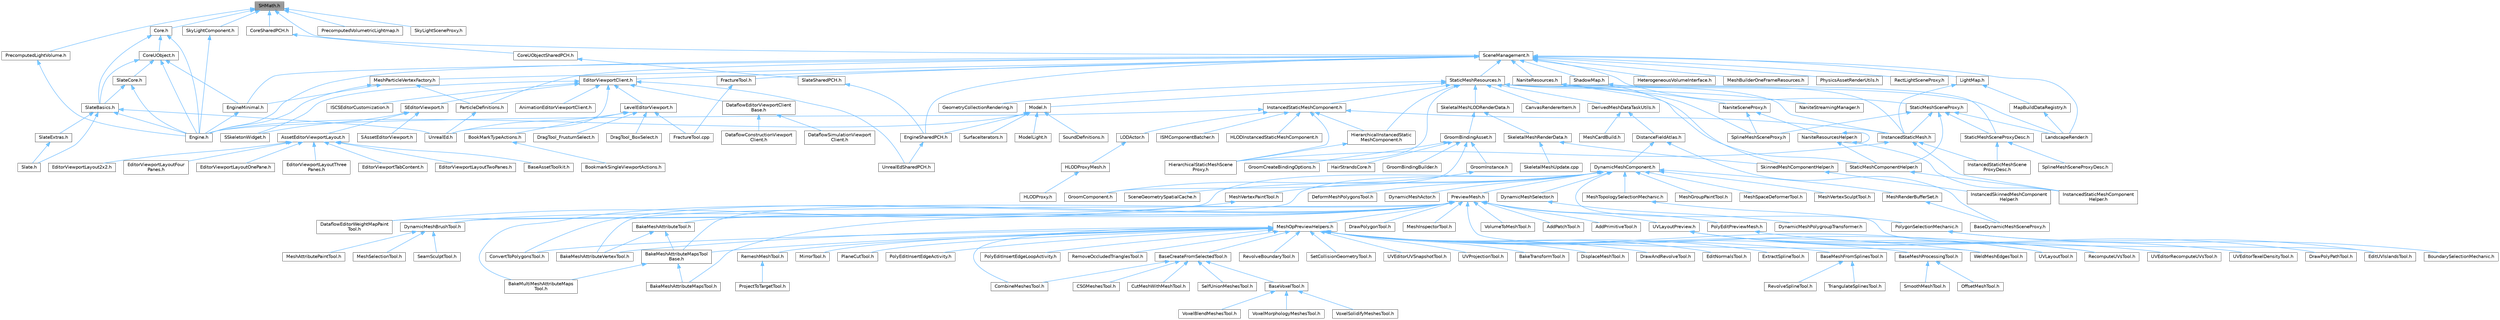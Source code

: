 digraph "SHMath.h"
{
 // INTERACTIVE_SVG=YES
 // LATEX_PDF_SIZE
  bgcolor="transparent";
  edge [fontname=Helvetica,fontsize=10,labelfontname=Helvetica,labelfontsize=10];
  node [fontname=Helvetica,fontsize=10,shape=box,height=0.2,width=0.4];
  Node1 [id="Node000001",label="SHMath.h",height=0.2,width=0.4,color="gray40", fillcolor="grey60", style="filled", fontcolor="black",tooltip=" "];
  Node1 -> Node2 [id="edge1_Node000001_Node000002",dir="back",color="steelblue1",style="solid",tooltip=" "];
  Node2 [id="Node000002",label="Core.h",height=0.2,width=0.4,color="grey40", fillcolor="white", style="filled",URL="$d6/dd7/Core_8h.html",tooltip=" "];
  Node2 -> Node3 [id="edge2_Node000002_Node000003",dir="back",color="steelblue1",style="solid",tooltip=" "];
  Node3 [id="Node000003",label="CoreUObject.h",height=0.2,width=0.4,color="grey40", fillcolor="white", style="filled",URL="$d0/ded/CoreUObject_8h.html",tooltip=" "];
  Node3 -> Node4 [id="edge3_Node000003_Node000004",dir="back",color="steelblue1",style="solid",tooltip=" "];
  Node4 [id="Node000004",label="Engine.h",height=0.2,width=0.4,color="grey40", fillcolor="white", style="filled",URL="$d1/d34/Public_2Engine_8h.html",tooltip=" "];
  Node3 -> Node5 [id="edge4_Node000003_Node000005",dir="back",color="steelblue1",style="solid",tooltip=" "];
  Node5 [id="Node000005",label="EngineMinimal.h",height=0.2,width=0.4,color="grey40", fillcolor="white", style="filled",URL="$d0/d2c/EngineMinimal_8h.html",tooltip=" "];
  Node5 -> Node4 [id="edge5_Node000005_Node000004",dir="back",color="steelblue1",style="solid",tooltip=" "];
  Node3 -> Node6 [id="edge6_Node000003_Node000006",dir="back",color="steelblue1",style="solid",tooltip=" "];
  Node6 [id="Node000006",label="SlateBasics.h",height=0.2,width=0.4,color="grey40", fillcolor="white", style="filled",URL="$da/d2f/SlateBasics_8h.html",tooltip=" "];
  Node6 -> Node4 [id="edge7_Node000006_Node000004",dir="back",color="steelblue1",style="solid",tooltip=" "];
  Node6 -> Node7 [id="edge8_Node000006_Node000007",dir="back",color="steelblue1",style="solid",tooltip=" "];
  Node7 [id="Node000007",label="Slate.h",height=0.2,width=0.4,color="grey40", fillcolor="white", style="filled",URL="$d2/dc0/Slate_8h.html",tooltip=" "];
  Node6 -> Node8 [id="edge9_Node000006_Node000008",dir="back",color="steelblue1",style="solid",tooltip=" "];
  Node8 [id="Node000008",label="SlateExtras.h",height=0.2,width=0.4,color="grey40", fillcolor="white", style="filled",URL="$d8/dec/SlateExtras_8h.html",tooltip=" "];
  Node8 -> Node7 [id="edge10_Node000008_Node000007",dir="back",color="steelblue1",style="solid",tooltip=" "];
  Node6 -> Node9 [id="edge11_Node000006_Node000009",dir="back",color="steelblue1",style="solid",tooltip=" "];
  Node9 [id="Node000009",label="UnrealEd.h",height=0.2,width=0.4,color="grey40", fillcolor="white", style="filled",URL="$d2/d5f/UnrealEd_8h.html",tooltip=" "];
  Node3 -> Node10 [id="edge12_Node000003_Node000010",dir="back",color="steelblue1",style="solid",tooltip=" "];
  Node10 [id="Node000010",label="SlateCore.h",height=0.2,width=0.4,color="grey40", fillcolor="white", style="filled",URL="$dc/d03/SlateCore_8h.html",tooltip=" "];
  Node10 -> Node4 [id="edge13_Node000010_Node000004",dir="back",color="steelblue1",style="solid",tooltip=" "];
  Node10 -> Node6 [id="edge14_Node000010_Node000006",dir="back",color="steelblue1",style="solid",tooltip=" "];
  Node2 -> Node4 [id="edge15_Node000002_Node000004",dir="back",color="steelblue1",style="solid",tooltip=" "];
  Node2 -> Node6 [id="edge16_Node000002_Node000006",dir="back",color="steelblue1",style="solid",tooltip=" "];
  Node1 -> Node11 [id="edge17_Node000001_Node000011",dir="back",color="steelblue1",style="solid",tooltip=" "];
  Node11 [id="Node000011",label="CoreSharedPCH.h",height=0.2,width=0.4,color="grey40", fillcolor="white", style="filled",URL="$d8/de5/CoreSharedPCH_8h.html",tooltip=" "];
  Node11 -> Node12 [id="edge18_Node000011_Node000012",dir="back",color="steelblue1",style="solid",tooltip=" "];
  Node12 [id="Node000012",label="CoreUObjectSharedPCH.h",height=0.2,width=0.4,color="grey40", fillcolor="white", style="filled",URL="$de/d2f/CoreUObjectSharedPCH_8h.html",tooltip=" "];
  Node12 -> Node13 [id="edge19_Node000012_Node000013",dir="back",color="steelblue1",style="solid",tooltip=" "];
  Node13 [id="Node000013",label="SlateSharedPCH.h",height=0.2,width=0.4,color="grey40", fillcolor="white", style="filled",URL="$d1/dfc/SlateSharedPCH_8h.html",tooltip=" "];
  Node13 -> Node14 [id="edge20_Node000013_Node000014",dir="back",color="steelblue1",style="solid",tooltip=" "];
  Node14 [id="Node000014",label="EngineSharedPCH.h",height=0.2,width=0.4,color="grey40", fillcolor="white", style="filled",URL="$dc/dbb/EngineSharedPCH_8h.html",tooltip=" "];
  Node14 -> Node15 [id="edge21_Node000014_Node000015",dir="back",color="steelblue1",style="solid",tooltip=" "];
  Node15 [id="Node000015",label="UnrealEdSharedPCH.h",height=0.2,width=0.4,color="grey40", fillcolor="white", style="filled",URL="$d1/de6/UnrealEdSharedPCH_8h.html",tooltip=" "];
  Node1 -> Node16 [id="edge22_Node000001_Node000016",dir="back",color="steelblue1",style="solid",tooltip=" "];
  Node16 [id="Node000016",label="PrecomputedLightVolume.h",height=0.2,width=0.4,color="grey40", fillcolor="white", style="filled",URL="$d1/dd6/PrecomputedLightVolume_8h.html",tooltip=" "];
  Node16 -> Node4 [id="edge23_Node000016_Node000004",dir="back",color="steelblue1",style="solid",tooltip=" "];
  Node1 -> Node17 [id="edge24_Node000001_Node000017",dir="back",color="steelblue1",style="solid",tooltip=" "];
  Node17 [id="Node000017",label="PrecomputedVolumetricLightmap.h",height=0.2,width=0.4,color="grey40", fillcolor="white", style="filled",URL="$d8/d75/PrecomputedVolumetricLightmap_8h.html",tooltip=" "];
  Node1 -> Node18 [id="edge25_Node000001_Node000018",dir="back",color="steelblue1",style="solid",tooltip=" "];
  Node18 [id="Node000018",label="SceneManagement.h",height=0.2,width=0.4,color="grey40", fillcolor="white", style="filled",URL="$de/db9/SceneManagement_8h.html",tooltip=" "];
  Node18 -> Node19 [id="edge26_Node000018_Node000019",dir="back",color="steelblue1",style="solid",tooltip=" "];
  Node19 [id="Node000019",label="EditorViewportClient.h",height=0.2,width=0.4,color="grey40", fillcolor="white", style="filled",URL="$d4/d41/EditorViewportClient_8h.html",tooltip=" "];
  Node19 -> Node20 [id="edge27_Node000019_Node000020",dir="back",color="steelblue1",style="solid",tooltip=" "];
  Node20 [id="Node000020",label="AnimationEditorViewportClient.h",height=0.2,width=0.4,color="grey40", fillcolor="white", style="filled",URL="$d1/d45/AnimationEditorViewportClient_8h.html",tooltip=" "];
  Node19 -> Node21 [id="edge28_Node000019_Node000021",dir="back",color="steelblue1",style="solid",tooltip=" "];
  Node21 [id="Node000021",label="DataflowEditorViewportClient\lBase.h",height=0.2,width=0.4,color="grey40", fillcolor="white", style="filled",URL="$d8/ddd/DataflowEditorViewportClientBase_8h.html",tooltip=" "];
  Node21 -> Node22 [id="edge29_Node000021_Node000022",dir="back",color="steelblue1",style="solid",tooltip=" "];
  Node22 [id="Node000022",label="DataflowConstructionViewport\lClient.h",height=0.2,width=0.4,color="grey40", fillcolor="white", style="filled",URL="$d5/da1/DataflowConstructionViewportClient_8h.html",tooltip=" "];
  Node21 -> Node23 [id="edge30_Node000021_Node000023",dir="back",color="steelblue1",style="solid",tooltip=" "];
  Node23 [id="Node000023",label="DataflowSimulationViewport\lClient.h",height=0.2,width=0.4,color="grey40", fillcolor="white", style="filled",URL="$da/d6a/DataflowSimulationViewportClient_8h.html",tooltip=" "];
  Node19 -> Node24 [id="edge31_Node000019_Node000024",dir="back",color="steelblue1",style="solid",tooltip=" "];
  Node24 [id="Node000024",label="ISCSEditorCustomization.h",height=0.2,width=0.4,color="grey40", fillcolor="white", style="filled",URL="$de/d19/ISCSEditorCustomization_8h.html",tooltip=" "];
  Node19 -> Node25 [id="edge32_Node000019_Node000025",dir="back",color="steelblue1",style="solid",tooltip=" "];
  Node25 [id="Node000025",label="LevelEditorViewport.h",height=0.2,width=0.4,color="grey40", fillcolor="white", style="filled",URL="$d4/ddf/LevelEditorViewport_8h.html",tooltip=" "];
  Node25 -> Node26 [id="edge33_Node000025_Node000026",dir="back",color="steelblue1",style="solid",tooltip=" "];
  Node26 [id="Node000026",label="BookMarkTypeActions.h",height=0.2,width=0.4,color="grey40", fillcolor="white", style="filled",URL="$d0/d2f/BookMarkTypeActions_8h.html",tooltip=" "];
  Node26 -> Node27 [id="edge34_Node000026_Node000027",dir="back",color="steelblue1",style="solid",tooltip=" "];
  Node27 [id="Node000027",label="BookmarkSingleViewportActions.h",height=0.2,width=0.4,color="grey40", fillcolor="white", style="filled",URL="$d3/dd5/BookmarkSingleViewportActions_8h.html",tooltip=" "];
  Node25 -> Node28 [id="edge35_Node000025_Node000028",dir="back",color="steelblue1",style="solid",tooltip=" "];
  Node28 [id="Node000028",label="DragTool_BoxSelect.h",height=0.2,width=0.4,color="grey40", fillcolor="white", style="filled",URL="$da/dbf/DragTool__BoxSelect_8h.html",tooltip=" "];
  Node25 -> Node29 [id="edge36_Node000025_Node000029",dir="back",color="steelblue1",style="solid",tooltip=" "];
  Node29 [id="Node000029",label="DragTool_FrustumSelect.h",height=0.2,width=0.4,color="grey40", fillcolor="white", style="filled",URL="$db/de7/DragTool__FrustumSelect_8h.html",tooltip=" "];
  Node25 -> Node30 [id="edge37_Node000025_Node000030",dir="back",color="steelblue1",style="solid",tooltip=" "];
  Node30 [id="Node000030",label="FractureTool.cpp",height=0.2,width=0.4,color="grey40", fillcolor="white", style="filled",URL="$dc/d9a/FractureTool_8cpp.html",tooltip=" "];
  Node25 -> Node9 [id="edge38_Node000025_Node000009",dir="back",color="steelblue1",style="solid",tooltip=" "];
  Node19 -> Node31 [id="edge39_Node000019_Node000031",dir="back",color="steelblue1",style="solid",tooltip=" "];
  Node31 [id="Node000031",label="SEditorViewport.h",height=0.2,width=0.4,color="grey40", fillcolor="white", style="filled",URL="$dd/de0/SEditorViewport_8h.html",tooltip=" "];
  Node31 -> Node32 [id="edge40_Node000031_Node000032",dir="back",color="steelblue1",style="solid",tooltip=" "];
  Node32 [id="Node000032",label="AssetEditorViewportLayout.h",height=0.2,width=0.4,color="grey40", fillcolor="white", style="filled",URL="$df/d46/AssetEditorViewportLayout_8h.html",tooltip=" "];
  Node32 -> Node33 [id="edge41_Node000032_Node000033",dir="back",color="steelblue1",style="solid",tooltip=" "];
  Node33 [id="Node000033",label="BaseAssetToolkit.h",height=0.2,width=0.4,color="grey40", fillcolor="white", style="filled",URL="$d4/d85/BaseAssetToolkit_8h.html",tooltip=" "];
  Node32 -> Node34 [id="edge42_Node000032_Node000034",dir="back",color="steelblue1",style="solid",tooltip=" "];
  Node34 [id="Node000034",label="EditorViewportLayout2x2.h",height=0.2,width=0.4,color="grey40", fillcolor="white", style="filled",URL="$df/dbd/EditorViewportLayout2x2_8h.html",tooltip=" "];
  Node32 -> Node35 [id="edge43_Node000032_Node000035",dir="back",color="steelblue1",style="solid",tooltip=" "];
  Node35 [id="Node000035",label="EditorViewportLayoutFour\lPanes.h",height=0.2,width=0.4,color="grey40", fillcolor="white", style="filled",URL="$d4/d84/EditorViewportLayoutFourPanes_8h.html",tooltip=" "];
  Node32 -> Node36 [id="edge44_Node000032_Node000036",dir="back",color="steelblue1",style="solid",tooltip=" "];
  Node36 [id="Node000036",label="EditorViewportLayoutOnePane.h",height=0.2,width=0.4,color="grey40", fillcolor="white", style="filled",URL="$d2/da6/EditorViewportLayoutOnePane_8h.html",tooltip=" "];
  Node32 -> Node37 [id="edge45_Node000032_Node000037",dir="back",color="steelblue1",style="solid",tooltip=" "];
  Node37 [id="Node000037",label="EditorViewportLayoutThree\lPanes.h",height=0.2,width=0.4,color="grey40", fillcolor="white", style="filled",URL="$d2/d25/EditorViewportLayoutThreePanes_8h.html",tooltip=" "];
  Node32 -> Node38 [id="edge46_Node000032_Node000038",dir="back",color="steelblue1",style="solid",tooltip=" "];
  Node38 [id="Node000038",label="EditorViewportLayoutTwoPanes.h",height=0.2,width=0.4,color="grey40", fillcolor="white", style="filled",URL="$dc/d66/EditorViewportLayoutTwoPanes_8h.html",tooltip=" "];
  Node32 -> Node39 [id="edge47_Node000032_Node000039",dir="back",color="steelblue1",style="solid",tooltip=" "];
  Node39 [id="Node000039",label="EditorViewportTabContent.h",height=0.2,width=0.4,color="grey40", fillcolor="white", style="filled",URL="$d9/da4/EditorViewportTabContent_8h.html",tooltip=" "];
  Node31 -> Node40 [id="edge48_Node000031_Node000040",dir="back",color="steelblue1",style="solid",tooltip=" "];
  Node40 [id="Node000040",label="SAssetEditorViewport.h",height=0.2,width=0.4,color="grey40", fillcolor="white", style="filled",URL="$df/d5a/SAssetEditorViewport_8h.html",tooltip=" "];
  Node31 -> Node41 [id="edge49_Node000031_Node000041",dir="back",color="steelblue1",style="solid",tooltip=" "];
  Node41 [id="Node000041",label="SSkeletonWidget.h",height=0.2,width=0.4,color="grey40", fillcolor="white", style="filled",URL="$dd/da7/SSkeletonWidget_8h.html",tooltip=" "];
  Node19 -> Node41 [id="edge50_Node000019_Node000041",dir="back",color="steelblue1",style="solid",tooltip=" "];
  Node19 -> Node9 [id="edge51_Node000019_Node000009",dir="back",color="steelblue1",style="solid",tooltip=" "];
  Node19 -> Node15 [id="edge52_Node000019_Node000015",dir="back",color="steelblue1",style="solid",tooltip=" "];
  Node18 -> Node4 [id="edge53_Node000018_Node000004",dir="back",color="steelblue1",style="solid",tooltip=" "];
  Node18 -> Node5 [id="edge54_Node000018_Node000005",dir="back",color="steelblue1",style="solid",tooltip=" "];
  Node18 -> Node14 [id="edge55_Node000018_Node000014",dir="back",color="steelblue1",style="solid",tooltip=" "];
  Node18 -> Node42 [id="edge56_Node000018_Node000042",dir="back",color="steelblue1",style="solid",tooltip=" "];
  Node42 [id="Node000042",label="FractureTool.h",height=0.2,width=0.4,color="grey40", fillcolor="white", style="filled",URL="$d4/d30/FractureTool_8h.html",tooltip=" "];
  Node42 -> Node30 [id="edge57_Node000042_Node000030",dir="back",color="steelblue1",style="solid",tooltip=" "];
  Node18 -> Node43 [id="edge58_Node000018_Node000043",dir="back",color="steelblue1",style="solid",tooltip=" "];
  Node43 [id="Node000043",label="HeterogeneousVolumeInterface.h",height=0.2,width=0.4,color="grey40", fillcolor="white", style="filled",URL="$d3/de3/HeterogeneousVolumeInterface_8h.html",tooltip=" "];
  Node18 -> Node44 [id="edge59_Node000018_Node000044",dir="back",color="steelblue1",style="solid",tooltip=" "];
  Node44 [id="Node000044",label="LandscapeRender.h",height=0.2,width=0.4,color="grey40", fillcolor="white", style="filled",URL="$df/d67/LandscapeRender_8h.html",tooltip=" "];
  Node18 -> Node45 [id="edge60_Node000018_Node000045",dir="back",color="steelblue1",style="solid",tooltip=" "];
  Node45 [id="Node000045",label="LightMap.h",height=0.2,width=0.4,color="grey40", fillcolor="white", style="filled",URL="$d1/d76/LightMap_8h.html",tooltip=" "];
  Node45 -> Node46 [id="edge61_Node000045_Node000046",dir="back",color="steelblue1",style="solid",tooltip=" "];
  Node46 [id="Node000046",label="InstancedStaticMesh.h",height=0.2,width=0.4,color="grey40", fillcolor="white", style="filled",URL="$dd/d89/InstancedStaticMesh_8h.html",tooltip=" "];
  Node46 -> Node47 [id="edge62_Node000046_Node000047",dir="back",color="steelblue1",style="solid",tooltip=" "];
  Node47 [id="Node000047",label="HierarchicalStaticMeshScene\lProxy.h",height=0.2,width=0.4,color="grey40", fillcolor="white", style="filled",URL="$d3/d4d/HierarchicalStaticMeshSceneProxy_8h.html",tooltip=" "];
  Node46 -> Node48 [id="edge63_Node000046_Node000048",dir="back",color="steelblue1",style="solid",tooltip=" "];
  Node48 [id="Node000048",label="InstancedStaticMeshComponent\lHelper.h",height=0.2,width=0.4,color="grey40", fillcolor="white", style="filled",URL="$dc/dc7/InstancedStaticMeshComponentHelper_8h.html",tooltip=" "];
  Node46 -> Node49 [id="edge64_Node000046_Node000049",dir="back",color="steelblue1",style="solid",tooltip=" "];
  Node49 [id="Node000049",label="InstancedStaticMeshScene\lProxyDesc.h",height=0.2,width=0.4,color="grey40", fillcolor="white", style="filled",URL="$db/dcf/InstancedStaticMeshSceneProxyDesc_8h.html",tooltip=" "];
  Node45 -> Node50 [id="edge65_Node000045_Node000050",dir="back",color="steelblue1",style="solid",tooltip=" "];
  Node50 [id="Node000050",label="MapBuildDataRegistry.h",height=0.2,width=0.4,color="grey40", fillcolor="white", style="filled",URL="$df/dac/MapBuildDataRegistry_8h.html",tooltip=" "];
  Node50 -> Node44 [id="edge66_Node000050_Node000044",dir="back",color="steelblue1",style="solid",tooltip=" "];
  Node18 -> Node51 [id="edge67_Node000018_Node000051",dir="back",color="steelblue1",style="solid",tooltip=" "];
  Node51 [id="Node000051",label="MeshBuilderOneFrameResources.h",height=0.2,width=0.4,color="grey40", fillcolor="white", style="filled",URL="$df/d7c/MeshBuilderOneFrameResources_8h.html",tooltip=" "];
  Node18 -> Node52 [id="edge68_Node000018_Node000052",dir="back",color="steelblue1",style="solid",tooltip=" "];
  Node52 [id="Node000052",label="MeshParticleVertexFactory.h",height=0.2,width=0.4,color="grey40", fillcolor="white", style="filled",URL="$d5/d83/MeshParticleVertexFactory_8h.html",tooltip=" "];
  Node52 -> Node4 [id="edge69_Node000052_Node000004",dir="back",color="steelblue1",style="solid",tooltip=" "];
  Node52 -> Node5 [id="edge70_Node000052_Node000005",dir="back",color="steelblue1",style="solid",tooltip=" "];
  Node52 -> Node53 [id="edge71_Node000052_Node000053",dir="back",color="steelblue1",style="solid",tooltip=" "];
  Node53 [id="Node000053",label="ParticleDefinitions.h",height=0.2,width=0.4,color="grey40", fillcolor="white", style="filled",URL="$db/dde/ParticleDefinitions_8h.html",tooltip=" "];
  Node53 -> Node9 [id="edge72_Node000053_Node000009",dir="back",color="steelblue1",style="solid",tooltip=" "];
  Node18 -> Node54 [id="edge73_Node000018_Node000054",dir="back",color="steelblue1",style="solid",tooltip=" "];
  Node54 [id="Node000054",label="NaniteResources.h",height=0.2,width=0.4,color="grey40", fillcolor="white", style="filled",URL="$d7/d8b/NaniteResources_8h.html",tooltip=" "];
  Node54 -> Node55 [id="edge74_Node000054_Node000055",dir="back",color="steelblue1",style="solid",tooltip=" "];
  Node55 [id="Node000055",label="NaniteSceneProxy.h",height=0.2,width=0.4,color="grey40", fillcolor="white", style="filled",URL="$de/dae/NaniteSceneProxy_8h.html",tooltip=" "];
  Node55 -> Node56 [id="edge75_Node000055_Node000056",dir="back",color="steelblue1",style="solid",tooltip=" "];
  Node56 [id="Node000056",label="NaniteResourcesHelper.h",height=0.2,width=0.4,color="grey40", fillcolor="white", style="filled",URL="$dc/d48/NaniteResourcesHelper_8h.html",tooltip=" "];
  Node56 -> Node48 [id="edge76_Node000056_Node000048",dir="back",color="steelblue1",style="solid",tooltip=" "];
  Node56 -> Node56 [id="edge77_Node000056_Node000056",dir="back",color="steelblue1",style="solid",tooltip=" "];
  Node56 -> Node57 [id="edge78_Node000056_Node000057",dir="back",color="steelblue1",style="solid",tooltip=" "];
  Node57 [id="Node000057",label="StaticMeshComponentHelper.h",height=0.2,width=0.4,color="grey40", fillcolor="white", style="filled",URL="$dc/dc1/StaticMeshComponentHelper_8h.html",tooltip=" "];
  Node57 -> Node48 [id="edge79_Node000057_Node000048",dir="back",color="steelblue1",style="solid",tooltip=" "];
  Node55 -> Node58 [id="edge80_Node000055_Node000058",dir="back",color="steelblue1",style="solid",tooltip=" "];
  Node58 [id="Node000058",label="SplineMeshSceneProxy.h",height=0.2,width=0.4,color="grey40", fillcolor="white", style="filled",URL="$dd/dcb/SplineMeshSceneProxy_8h.html",tooltip=" "];
  Node54 -> Node59 [id="edge81_Node000054_Node000059",dir="back",color="steelblue1",style="solid",tooltip=" "];
  Node59 [id="Node000059",label="NaniteStreamingManager.h",height=0.2,width=0.4,color="grey40", fillcolor="white", style="filled",URL="$d2/d3f/NaniteStreamingManager_8h.html",tooltip=" "];
  Node54 -> Node60 [id="edge82_Node000054_Node000060",dir="back",color="steelblue1",style="solid",tooltip=" "];
  Node60 [id="Node000060",label="SkinnedMeshComponentHelper.h",height=0.2,width=0.4,color="grey40", fillcolor="white", style="filled",URL="$db/d81/SkinnedMeshComponentHelper_8h.html",tooltip=" "];
  Node60 -> Node61 [id="edge83_Node000060_Node000061",dir="back",color="steelblue1",style="solid",tooltip=" "];
  Node61 [id="Node000061",label="InstancedSkinnedMeshComponent\lHelper.h",height=0.2,width=0.4,color="grey40", fillcolor="white", style="filled",URL="$d1/d86/InstancedSkinnedMeshComponentHelper_8h.html",tooltip=" "];
  Node54 -> Node62 [id="edge84_Node000054_Node000062",dir="back",color="steelblue1",style="solid",tooltip=" "];
  Node62 [id="Node000062",label="StaticMeshSceneProxyDesc.h",height=0.2,width=0.4,color="grey40", fillcolor="white", style="filled",URL="$d0/d31/StaticMeshSceneProxyDesc_8h.html",tooltip=" "];
  Node62 -> Node49 [id="edge85_Node000062_Node000049",dir="back",color="steelblue1",style="solid",tooltip=" "];
  Node62 -> Node63 [id="edge86_Node000062_Node000063",dir="back",color="steelblue1",style="solid",tooltip=" "];
  Node63 [id="Node000063",label="SplineMeshSceneProxyDesc.h",height=0.2,width=0.4,color="grey40", fillcolor="white", style="filled",URL="$db/d1b/SplineMeshSceneProxyDesc_8h.html",tooltip=" "];
  Node18 -> Node53 [id="edge87_Node000018_Node000053",dir="back",color="steelblue1",style="solid",tooltip=" "];
  Node18 -> Node64 [id="edge88_Node000018_Node000064",dir="back",color="steelblue1",style="solid",tooltip=" "];
  Node64 [id="Node000064",label="PhysicsAssetRenderUtils.h",height=0.2,width=0.4,color="grey40", fillcolor="white", style="filled",URL="$d2/dee/PhysicsAssetRenderUtils_8h.html",tooltip=" "];
  Node18 -> Node65 [id="edge89_Node000018_Node000065",dir="back",color="steelblue1",style="solid",tooltip=" "];
  Node65 [id="Node000065",label="RectLightSceneProxy.h",height=0.2,width=0.4,color="grey40", fillcolor="white", style="filled",URL="$d4/d78/RectLightSceneProxy_8h.html",tooltip=" "];
  Node18 -> Node66 [id="edge90_Node000018_Node000066",dir="back",color="steelblue1",style="solid",tooltip=" "];
  Node66 [id="Node000066",label="ShadowMap.h",height=0.2,width=0.4,color="grey40", fillcolor="white", style="filled",URL="$d1/ddb/ShadowMap_8h.html",tooltip=" "];
  Node66 -> Node46 [id="edge91_Node000066_Node000046",dir="back",color="steelblue1",style="solid",tooltip=" "];
  Node18 -> Node67 [id="edge92_Node000018_Node000067",dir="back",color="steelblue1",style="solid",tooltip=" "];
  Node67 [id="Node000067",label="StaticMeshResources.h",height=0.2,width=0.4,color="grey40", fillcolor="white", style="filled",URL="$d0/db7/StaticMeshResources_8h.html",tooltip=" "];
  Node67 -> Node68 [id="edge93_Node000067_Node000068",dir="back",color="steelblue1",style="solid",tooltip=" "];
  Node68 [id="Node000068",label="CanvasRendererItem.h",height=0.2,width=0.4,color="grey40", fillcolor="white", style="filled",URL="$d7/d93/CanvasRendererItem_8h.html",tooltip=" "];
  Node67 -> Node69 [id="edge94_Node000067_Node000069",dir="back",color="steelblue1",style="solid",tooltip=" "];
  Node69 [id="Node000069",label="DerivedMeshDataTaskUtils.h",height=0.2,width=0.4,color="grey40", fillcolor="white", style="filled",URL="$d2/d98/DerivedMeshDataTaskUtils_8h.html",tooltip=" "];
  Node69 -> Node70 [id="edge95_Node000069_Node000070",dir="back",color="steelblue1",style="solid",tooltip=" "];
  Node70 [id="Node000070",label="DistanceFieldAtlas.h",height=0.2,width=0.4,color="grey40", fillcolor="white", style="filled",URL="$df/def/DistanceFieldAtlas_8h.html",tooltip=" "];
  Node70 -> Node71 [id="edge96_Node000070_Node000071",dir="back",color="steelblue1",style="solid",tooltip=" "];
  Node71 [id="Node000071",label="BaseDynamicMeshSceneProxy.h",height=0.2,width=0.4,color="grey40", fillcolor="white", style="filled",URL="$d2/dee/BaseDynamicMeshSceneProxy_8h.html",tooltip=" "];
  Node70 -> Node72 [id="edge97_Node000070_Node000072",dir="back",color="steelblue1",style="solid",tooltip=" "];
  Node72 [id="Node000072",label="DynamicMeshComponent.h",height=0.2,width=0.4,color="grey40", fillcolor="white", style="filled",URL="$d8/d66/DynamicMeshComponent_8h.html",tooltip=" "];
  Node72 -> Node73 [id="edge98_Node000072_Node000073",dir="back",color="steelblue1",style="solid",tooltip=" "];
  Node73 [id="Node000073",label="DataflowEditorWeightMapPaint\lTool.h",height=0.2,width=0.4,color="grey40", fillcolor="white", style="filled",URL="$db/d46/DataflowEditorWeightMapPaintTool_8h.html",tooltip=" "];
  Node72 -> Node74 [id="edge99_Node000072_Node000074",dir="back",color="steelblue1",style="solid",tooltip=" "];
  Node74 [id="Node000074",label="DeformMeshPolygonsTool.h",height=0.2,width=0.4,color="grey40", fillcolor="white", style="filled",URL="$db/d72/DeformMeshPolygonsTool_8h.html",tooltip=" "];
  Node72 -> Node75 [id="edge100_Node000072_Node000075",dir="back",color="steelblue1",style="solid",tooltip=" "];
  Node75 [id="Node000075",label="DynamicMeshActor.h",height=0.2,width=0.4,color="grey40", fillcolor="white", style="filled",URL="$d1/d71/DynamicMeshActor_8h.html",tooltip=" "];
  Node72 -> Node76 [id="edge101_Node000072_Node000076",dir="back",color="steelblue1",style="solid",tooltip=" "];
  Node76 [id="Node000076",label="DynamicMeshBrushTool.h",height=0.2,width=0.4,color="grey40", fillcolor="white", style="filled",URL="$da/d04/DynamicMeshBrushTool_8h.html",tooltip=" "];
  Node76 -> Node77 [id="edge102_Node000076_Node000077",dir="back",color="steelblue1",style="solid",tooltip=" "];
  Node77 [id="Node000077",label="MeshAttributePaintTool.h",height=0.2,width=0.4,color="grey40", fillcolor="white", style="filled",URL="$d3/d29/MeshAttributePaintTool_8h.html",tooltip=" "];
  Node76 -> Node78 [id="edge103_Node000076_Node000078",dir="back",color="steelblue1",style="solid",tooltip=" "];
  Node78 [id="Node000078",label="MeshSelectionTool.h",height=0.2,width=0.4,color="grey40", fillcolor="white", style="filled",URL="$d8/d80/MeshSelectionTool_8h.html",tooltip=" "];
  Node76 -> Node79 [id="edge104_Node000076_Node000079",dir="back",color="steelblue1",style="solid",tooltip=" "];
  Node79 [id="Node000079",label="SeamSculptTool.h",height=0.2,width=0.4,color="grey40", fillcolor="white", style="filled",URL="$d1/d31/SeamSculptTool_8h.html",tooltip=" "];
  Node72 -> Node80 [id="edge105_Node000072_Node000080",dir="back",color="steelblue1",style="solid",tooltip=" "];
  Node80 [id="Node000080",label="DynamicMeshSelector.h",height=0.2,width=0.4,color="grey40", fillcolor="white", style="filled",URL="$dc/d01/DynamicMeshSelector_8h.html",tooltip=" "];
  Node80 -> Node81 [id="edge106_Node000080_Node000081",dir="back",color="steelblue1",style="solid",tooltip=" "];
  Node81 [id="Node000081",label="DynamicMeshPolygroupTransformer.h",height=0.2,width=0.4,color="grey40", fillcolor="white", style="filled",URL="$dc/db2/DynamicMeshPolygroupTransformer_8h.html",tooltip=" "];
  Node72 -> Node82 [id="edge107_Node000072_Node000082",dir="back",color="steelblue1",style="solid",tooltip=" "];
  Node82 [id="Node000082",label="EditUVIslandsTool.h",height=0.2,width=0.4,color="grey40", fillcolor="white", style="filled",URL="$d0/de4/EditUVIslandsTool_8h.html",tooltip=" "];
  Node72 -> Node83 [id="edge108_Node000072_Node000083",dir="back",color="steelblue1",style="solid",tooltip=" "];
  Node83 [id="Node000083",label="MeshGroupPaintTool.h",height=0.2,width=0.4,color="grey40", fillcolor="white", style="filled",URL="$dd/d04/MeshGroupPaintTool_8h.html",tooltip=" "];
  Node72 -> Node84 [id="edge109_Node000072_Node000084",dir="back",color="steelblue1",style="solid",tooltip=" "];
  Node84 [id="Node000084",label="MeshRenderBufferSet.h",height=0.2,width=0.4,color="grey40", fillcolor="white", style="filled",URL="$de/dc2/MeshRenderBufferSet_8h.html",tooltip=" "];
  Node84 -> Node71 [id="edge110_Node000084_Node000071",dir="back",color="steelblue1",style="solid",tooltip=" "];
  Node72 -> Node85 [id="edge111_Node000072_Node000085",dir="back",color="steelblue1",style="solid",tooltip=" "];
  Node85 [id="Node000085",label="MeshSpaceDeformerTool.h",height=0.2,width=0.4,color="grey40", fillcolor="white", style="filled",URL="$d7/dc8/MeshSpaceDeformerTool_8h.html",tooltip=" "];
  Node72 -> Node86 [id="edge112_Node000072_Node000086",dir="back",color="steelblue1",style="solid",tooltip=" "];
  Node86 [id="Node000086",label="MeshTopologySelectionMechanic.h",height=0.2,width=0.4,color="grey40", fillcolor="white", style="filled",URL="$d5/d15/MeshTopologySelectionMechanic_8h.html",tooltip=" "];
  Node86 -> Node87 [id="edge113_Node000086_Node000087",dir="back",color="steelblue1",style="solid",tooltip=" "];
  Node87 [id="Node000087",label="PolygonSelectionMechanic.h",height=0.2,width=0.4,color="grey40", fillcolor="white", style="filled",URL="$da/dff/PolygonSelectionMechanic_8h.html",tooltip=" "];
  Node87 -> Node88 [id="edge114_Node000087_Node000088",dir="back",color="steelblue1",style="solid",tooltip=" "];
  Node88 [id="Node000088",label="BoundarySelectionMechanic.h",height=0.2,width=0.4,color="grey40", fillcolor="white", style="filled",URL="$d8/dd6/BoundarySelectionMechanic_8h.html",tooltip=" "];
  Node87 -> Node82 [id="edge115_Node000087_Node000082",dir="back",color="steelblue1",style="solid",tooltip=" "];
  Node72 -> Node89 [id="edge116_Node000072_Node000089",dir="back",color="steelblue1",style="solid",tooltip=" "];
  Node89 [id="Node000089",label="MeshVertexPaintTool.h",height=0.2,width=0.4,color="grey40", fillcolor="white", style="filled",URL="$db/d74/MeshVertexPaintTool_8h.html",tooltip=" "];
  Node89 -> Node73 [id="edge117_Node000089_Node000073",dir="back",color="steelblue1",style="solid",tooltip=" "];
  Node72 -> Node90 [id="edge118_Node000072_Node000090",dir="back",color="steelblue1",style="solid",tooltip=" "];
  Node90 [id="Node000090",label="MeshVertexSculptTool.h",height=0.2,width=0.4,color="grey40", fillcolor="white", style="filled",URL="$dc/da6/MeshVertexSculptTool_8h.html",tooltip=" "];
  Node72 -> Node91 [id="edge119_Node000072_Node000091",dir="back",color="steelblue1",style="solid",tooltip=" "];
  Node91 [id="Node000091",label="PreviewMesh.h",height=0.2,width=0.4,color="grey40", fillcolor="white", style="filled",URL="$d6/d30/PreviewMesh_8h.html",tooltip=" "];
  Node91 -> Node92 [id="edge120_Node000091_Node000092",dir="back",color="steelblue1",style="solid",tooltip=" "];
  Node92 [id="Node000092",label="AddPatchTool.h",height=0.2,width=0.4,color="grey40", fillcolor="white", style="filled",URL="$d5/deb/AddPatchTool_8h.html",tooltip=" "];
  Node91 -> Node93 [id="edge121_Node000091_Node000093",dir="back",color="steelblue1",style="solid",tooltip=" "];
  Node93 [id="Node000093",label="AddPrimitiveTool.h",height=0.2,width=0.4,color="grey40", fillcolor="white", style="filled",URL="$d5/dbf/AddPrimitiveTool_8h.html",tooltip=" "];
  Node91 -> Node94 [id="edge122_Node000091_Node000094",dir="back",color="steelblue1",style="solid",tooltip=" "];
  Node94 [id="Node000094",label="BakeMeshAttributeMapsTool.h",height=0.2,width=0.4,color="grey40", fillcolor="white", style="filled",URL="$d8/d14/BakeMeshAttributeMapsTool_8h.html",tooltip=" "];
  Node91 -> Node95 [id="edge123_Node000091_Node000095",dir="back",color="steelblue1",style="solid",tooltip=" "];
  Node95 [id="Node000095",label="BakeMeshAttributeMapsTool\lBase.h",height=0.2,width=0.4,color="grey40", fillcolor="white", style="filled",URL="$dc/d68/BakeMeshAttributeMapsToolBase_8h.html",tooltip=" "];
  Node95 -> Node94 [id="edge124_Node000095_Node000094",dir="back",color="steelblue1",style="solid",tooltip=" "];
  Node95 -> Node96 [id="edge125_Node000095_Node000096",dir="back",color="steelblue1",style="solid",tooltip=" "];
  Node96 [id="Node000096",label="BakeMultiMeshAttributeMaps\lTool.h",height=0.2,width=0.4,color="grey40", fillcolor="white", style="filled",URL="$d7/d65/BakeMultiMeshAttributeMapsTool_8h.html",tooltip=" "];
  Node91 -> Node97 [id="edge126_Node000091_Node000097",dir="back",color="steelblue1",style="solid",tooltip=" "];
  Node97 [id="Node000097",label="BakeMeshAttributeTool.h",height=0.2,width=0.4,color="grey40", fillcolor="white", style="filled",URL="$d0/d82/BakeMeshAttributeTool_8h.html",tooltip=" "];
  Node97 -> Node95 [id="edge127_Node000097_Node000095",dir="back",color="steelblue1",style="solid",tooltip=" "];
  Node97 -> Node98 [id="edge128_Node000097_Node000098",dir="back",color="steelblue1",style="solid",tooltip=" "];
  Node98 [id="Node000098",label="BakeMeshAttributeVertexTool.h",height=0.2,width=0.4,color="grey40", fillcolor="white", style="filled",URL="$d6/d76/BakeMeshAttributeVertexTool_8h.html",tooltip=" "];
  Node91 -> Node98 [id="edge129_Node000091_Node000098",dir="back",color="steelblue1",style="solid",tooltip=" "];
  Node91 -> Node96 [id="edge130_Node000091_Node000096",dir="back",color="steelblue1",style="solid",tooltip=" "];
  Node91 -> Node99 [id="edge131_Node000091_Node000099",dir="back",color="steelblue1",style="solid",tooltip=" "];
  Node99 [id="Node000099",label="ConvertToPolygonsTool.h",height=0.2,width=0.4,color="grey40", fillcolor="white", style="filled",URL="$d7/d5a/ConvertToPolygonsTool_8h.html",tooltip=" "];
  Node91 -> Node100 [id="edge132_Node000091_Node000100",dir="back",color="steelblue1",style="solid",tooltip=" "];
  Node100 [id="Node000100",label="DrawPolygonTool.h",height=0.2,width=0.4,color="grey40", fillcolor="white", style="filled",URL="$d0/d15/DrawPolygonTool_8h.html",tooltip=" "];
  Node91 -> Node76 [id="edge133_Node000091_Node000076",dir="back",color="steelblue1",style="solid",tooltip=" "];
  Node91 -> Node101 [id="edge134_Node000091_Node000101",dir="back",color="steelblue1",style="solid",tooltip=" "];
  Node101 [id="Node000101",label="MeshInspectorTool.h",height=0.2,width=0.4,color="grey40", fillcolor="white", style="filled",URL="$de/da1/MeshInspectorTool_8h.html",tooltip=" "];
  Node91 -> Node102 [id="edge135_Node000091_Node000102",dir="back",color="steelblue1",style="solid",tooltip=" "];
  Node102 [id="Node000102",label="MeshOpPreviewHelpers.h",height=0.2,width=0.4,color="grey40", fillcolor="white", style="filled",URL="$de/d33/MeshOpPreviewHelpers_8h.html",tooltip=" "];
  Node102 -> Node95 [id="edge136_Node000102_Node000095",dir="back",color="steelblue1",style="solid",tooltip=" "];
  Node102 -> Node98 [id="edge137_Node000102_Node000098",dir="back",color="steelblue1",style="solid",tooltip=" "];
  Node102 -> Node103 [id="edge138_Node000102_Node000103",dir="back",color="steelblue1",style="solid",tooltip=" "];
  Node103 [id="Node000103",label="BakeTransformTool.h",height=0.2,width=0.4,color="grey40", fillcolor="white", style="filled",URL="$dc/d39/BakeTransformTool_8h.html",tooltip=" "];
  Node102 -> Node104 [id="edge139_Node000102_Node000104",dir="back",color="steelblue1",style="solid",tooltip=" "];
  Node104 [id="Node000104",label="BaseCreateFromSelectedTool.h",height=0.2,width=0.4,color="grey40", fillcolor="white", style="filled",URL="$de/dc7/BaseCreateFromSelectedTool_8h.html",tooltip=" "];
  Node104 -> Node105 [id="edge140_Node000104_Node000105",dir="back",color="steelblue1",style="solid",tooltip=" "];
  Node105 [id="Node000105",label="BaseVoxelTool.h",height=0.2,width=0.4,color="grey40", fillcolor="white", style="filled",URL="$db/d63/BaseVoxelTool_8h.html",tooltip=" "];
  Node105 -> Node106 [id="edge141_Node000105_Node000106",dir="back",color="steelblue1",style="solid",tooltip=" "];
  Node106 [id="Node000106",label="VoxelBlendMeshesTool.h",height=0.2,width=0.4,color="grey40", fillcolor="white", style="filled",URL="$da/d0e/VoxelBlendMeshesTool_8h.html",tooltip=" "];
  Node105 -> Node107 [id="edge142_Node000105_Node000107",dir="back",color="steelblue1",style="solid",tooltip=" "];
  Node107 [id="Node000107",label="VoxelMorphologyMeshesTool.h",height=0.2,width=0.4,color="grey40", fillcolor="white", style="filled",URL="$dc/d30/VoxelMorphologyMeshesTool_8h.html",tooltip=" "];
  Node105 -> Node108 [id="edge143_Node000105_Node000108",dir="back",color="steelblue1",style="solid",tooltip=" "];
  Node108 [id="Node000108",label="VoxelSolidifyMeshesTool.h",height=0.2,width=0.4,color="grey40", fillcolor="white", style="filled",URL="$de/da2/VoxelSolidifyMeshesTool_8h.html",tooltip=" "];
  Node104 -> Node109 [id="edge144_Node000104_Node000109",dir="back",color="steelblue1",style="solid",tooltip=" "];
  Node109 [id="Node000109",label="CSGMeshesTool.h",height=0.2,width=0.4,color="grey40", fillcolor="white", style="filled",URL="$db/dd1/CSGMeshesTool_8h.html",tooltip=" "];
  Node104 -> Node110 [id="edge145_Node000104_Node000110",dir="back",color="steelblue1",style="solid",tooltip=" "];
  Node110 [id="Node000110",label="CombineMeshesTool.h",height=0.2,width=0.4,color="grey40", fillcolor="white", style="filled",URL="$dd/da3/CombineMeshesTool_8h.html",tooltip=" "];
  Node104 -> Node111 [id="edge146_Node000104_Node000111",dir="back",color="steelblue1",style="solid",tooltip=" "];
  Node111 [id="Node000111",label="CutMeshWithMeshTool.h",height=0.2,width=0.4,color="grey40", fillcolor="white", style="filled",URL="$d2/d2c/CutMeshWithMeshTool_8h.html",tooltip=" "];
  Node104 -> Node112 [id="edge147_Node000104_Node000112",dir="back",color="steelblue1",style="solid",tooltip=" "];
  Node112 [id="Node000112",label="SelfUnionMeshesTool.h",height=0.2,width=0.4,color="grey40", fillcolor="white", style="filled",URL="$dc/dad/SelfUnionMeshesTool_8h.html",tooltip=" "];
  Node102 -> Node113 [id="edge148_Node000102_Node000113",dir="back",color="steelblue1",style="solid",tooltip=" "];
  Node113 [id="Node000113",label="BaseMeshFromSplinesTool.h",height=0.2,width=0.4,color="grey40", fillcolor="white", style="filled",URL="$da/d31/BaseMeshFromSplinesTool_8h.html",tooltip=" "];
  Node113 -> Node114 [id="edge149_Node000113_Node000114",dir="back",color="steelblue1",style="solid",tooltip=" "];
  Node114 [id="Node000114",label="RevolveSplineTool.h",height=0.2,width=0.4,color="grey40", fillcolor="white", style="filled",URL="$d3/d36/RevolveSplineTool_8h.html",tooltip=" "];
  Node113 -> Node115 [id="edge150_Node000113_Node000115",dir="back",color="steelblue1",style="solid",tooltip=" "];
  Node115 [id="Node000115",label="TriangulateSplinesTool.h",height=0.2,width=0.4,color="grey40", fillcolor="white", style="filled",URL="$d9/de6/TriangulateSplinesTool_8h.html",tooltip=" "];
  Node102 -> Node116 [id="edge151_Node000102_Node000116",dir="back",color="steelblue1",style="solid",tooltip=" "];
  Node116 [id="Node000116",label="BaseMeshProcessingTool.h",height=0.2,width=0.4,color="grey40", fillcolor="white", style="filled",URL="$d4/d77/BaseMeshProcessingTool_8h.html",tooltip=" "];
  Node116 -> Node117 [id="edge152_Node000116_Node000117",dir="back",color="steelblue1",style="solid",tooltip=" "];
  Node117 [id="Node000117",label="OffsetMeshTool.h",height=0.2,width=0.4,color="grey40", fillcolor="white", style="filled",URL="$da/d01/OffsetMeshTool_8h.html",tooltip=" "];
  Node116 -> Node118 [id="edge153_Node000116_Node000118",dir="back",color="steelblue1",style="solid",tooltip=" "];
  Node118 [id="Node000118",label="SmoothMeshTool.h",height=0.2,width=0.4,color="grey40", fillcolor="white", style="filled",URL="$da/da9/SmoothMeshTool_8h.html",tooltip=" "];
  Node102 -> Node110 [id="edge154_Node000102_Node000110",dir="back",color="steelblue1",style="solid",tooltip=" "];
  Node102 -> Node99 [id="edge155_Node000102_Node000099",dir="back",color="steelblue1",style="solid",tooltip=" "];
  Node102 -> Node119 [id="edge156_Node000102_Node000119",dir="back",color="steelblue1",style="solid",tooltip=" "];
  Node119 [id="Node000119",label="DisplaceMeshTool.h",height=0.2,width=0.4,color="grey40", fillcolor="white", style="filled",URL="$da/d28/DisplaceMeshTool_8h.html",tooltip=" "];
  Node102 -> Node120 [id="edge157_Node000102_Node000120",dir="back",color="steelblue1",style="solid",tooltip=" "];
  Node120 [id="Node000120",label="DrawAndRevolveTool.h",height=0.2,width=0.4,color="grey40", fillcolor="white", style="filled",URL="$d8/d06/DrawAndRevolveTool_8h.html",tooltip=" "];
  Node102 -> Node121 [id="edge158_Node000102_Node000121",dir="back",color="steelblue1",style="solid",tooltip=" "];
  Node121 [id="Node000121",label="EditNormalsTool.h",height=0.2,width=0.4,color="grey40", fillcolor="white", style="filled",URL="$de/d53/EditNormalsTool_8h.html",tooltip=" "];
  Node102 -> Node122 [id="edge159_Node000102_Node000122",dir="back",color="steelblue1",style="solid",tooltip=" "];
  Node122 [id="Node000122",label="ExtractSplineTool.h",height=0.2,width=0.4,color="grey40", fillcolor="white", style="filled",URL="$d3/d4d/ExtractSplineTool_8h.html",tooltip=" "];
  Node102 -> Node123 [id="edge160_Node000102_Node000123",dir="back",color="steelblue1",style="solid",tooltip=" "];
  Node123 [id="Node000123",label="MirrorTool.h",height=0.2,width=0.4,color="grey40", fillcolor="white", style="filled",URL="$d3/dc9/MirrorTool_8h.html",tooltip=" "];
  Node102 -> Node124 [id="edge161_Node000102_Node000124",dir="back",color="steelblue1",style="solid",tooltip=" "];
  Node124 [id="Node000124",label="PlaneCutTool.h",height=0.2,width=0.4,color="grey40", fillcolor="white", style="filled",URL="$dd/def/PlaneCutTool_8h.html",tooltip=" "];
  Node102 -> Node125 [id="edge162_Node000102_Node000125",dir="back",color="steelblue1",style="solid",tooltip=" "];
  Node125 [id="Node000125",label="PolyEditInsertEdgeActivity.h",height=0.2,width=0.4,color="grey40", fillcolor="white", style="filled",URL="$d1/d26/PolyEditInsertEdgeActivity_8h.html",tooltip=" "];
  Node102 -> Node126 [id="edge163_Node000102_Node000126",dir="back",color="steelblue1",style="solid",tooltip=" "];
  Node126 [id="Node000126",label="PolyEditInsertEdgeLoopActivity.h",height=0.2,width=0.4,color="grey40", fillcolor="white", style="filled",URL="$d5/d37/PolyEditInsertEdgeLoopActivity_8h.html",tooltip=" "];
  Node102 -> Node127 [id="edge164_Node000102_Node000127",dir="back",color="steelblue1",style="solid",tooltip=" "];
  Node127 [id="Node000127",label="RecomputeUVsTool.h",height=0.2,width=0.4,color="grey40", fillcolor="white", style="filled",URL="$d0/d92/RecomputeUVsTool_8h.html",tooltip=" "];
  Node102 -> Node128 [id="edge165_Node000102_Node000128",dir="back",color="steelblue1",style="solid",tooltip=" "];
  Node128 [id="Node000128",label="RemeshMeshTool.h",height=0.2,width=0.4,color="grey40", fillcolor="white", style="filled",URL="$dc/dd6/RemeshMeshTool_8h.html",tooltip=" "];
  Node128 -> Node129 [id="edge166_Node000128_Node000129",dir="back",color="steelblue1",style="solid",tooltip=" "];
  Node129 [id="Node000129",label="ProjectToTargetTool.h",height=0.2,width=0.4,color="grey40", fillcolor="white", style="filled",URL="$d3/daa/ProjectToTargetTool_8h.html",tooltip=" "];
  Node102 -> Node130 [id="edge167_Node000102_Node000130",dir="back",color="steelblue1",style="solid",tooltip=" "];
  Node130 [id="Node000130",label="RemoveOccludedTrianglesTool.h",height=0.2,width=0.4,color="grey40", fillcolor="white", style="filled",URL="$d9/da1/RemoveOccludedTrianglesTool_8h.html",tooltip=" "];
  Node102 -> Node131 [id="edge168_Node000102_Node000131",dir="back",color="steelblue1",style="solid",tooltip=" "];
  Node131 [id="Node000131",label="RevolveBoundaryTool.h",height=0.2,width=0.4,color="grey40", fillcolor="white", style="filled",URL="$da/dce/RevolveBoundaryTool_8h.html",tooltip=" "];
  Node102 -> Node132 [id="edge169_Node000102_Node000132",dir="back",color="steelblue1",style="solid",tooltip=" "];
  Node132 [id="Node000132",label="SetCollisionGeometryTool.h",height=0.2,width=0.4,color="grey40", fillcolor="white", style="filled",URL="$d0/de6/SetCollisionGeometryTool_8h.html",tooltip=" "];
  Node102 -> Node133 [id="edge170_Node000102_Node000133",dir="back",color="steelblue1",style="solid",tooltip=" "];
  Node133 [id="Node000133",label="UVEditorUVSnapshotTool.h",height=0.2,width=0.4,color="grey40", fillcolor="white", style="filled",URL="$d4/dd6/UVEditorUVSnapshotTool_8h.html",tooltip=" "];
  Node102 -> Node134 [id="edge171_Node000102_Node000134",dir="back",color="steelblue1",style="solid",tooltip=" "];
  Node134 [id="Node000134",label="UVLayoutTool.h",height=0.2,width=0.4,color="grey40", fillcolor="white", style="filled",URL="$d6/d89/UVLayoutTool_8h.html",tooltip=" "];
  Node102 -> Node135 [id="edge172_Node000102_Node000135",dir="back",color="steelblue1",style="solid",tooltip=" "];
  Node135 [id="Node000135",label="UVProjectionTool.h",height=0.2,width=0.4,color="grey40", fillcolor="white", style="filled",URL="$d5/d4f/UVProjectionTool_8h.html",tooltip=" "];
  Node102 -> Node136 [id="edge173_Node000102_Node000136",dir="back",color="steelblue1",style="solid",tooltip=" "];
  Node136 [id="Node000136",label="WeldMeshEdgesTool.h",height=0.2,width=0.4,color="grey40", fillcolor="white", style="filled",URL="$d5/d6e/WeldMeshEdgesTool_8h.html",tooltip=" "];
  Node91 -> Node137 [id="edge174_Node000091_Node000137",dir="back",color="steelblue1",style="solid",tooltip=" "];
  Node137 [id="Node000137",label="PolyEditPreviewMesh.h",height=0.2,width=0.4,color="grey40", fillcolor="white", style="filled",URL="$d2/de8/PolyEditPreviewMesh_8h.html",tooltip=" "];
  Node137 -> Node138 [id="edge175_Node000137_Node000138",dir="back",color="steelblue1",style="solid",tooltip=" "];
  Node138 [id="Node000138",label="DrawPolyPathTool.h",height=0.2,width=0.4,color="grey40", fillcolor="white", style="filled",URL="$dc/d3e/DrawPolyPathTool_8h.html",tooltip=" "];
  Node91 -> Node139 [id="edge176_Node000091_Node000139",dir="back",color="steelblue1",style="solid",tooltip=" "];
  Node139 [id="Node000139",label="UVLayoutPreview.h",height=0.2,width=0.4,color="grey40", fillcolor="white", style="filled",URL="$dd/d16/UVLayoutPreview_8h.html",tooltip=" "];
  Node139 -> Node127 [id="edge177_Node000139_Node000127",dir="back",color="steelblue1",style="solid",tooltip=" "];
  Node139 -> Node140 [id="edge178_Node000139_Node000140",dir="back",color="steelblue1",style="solid",tooltip=" "];
  Node140 [id="Node000140",label="UVEditorRecomputeUVsTool.h",height=0.2,width=0.4,color="grey40", fillcolor="white", style="filled",URL="$d2/db8/UVEditorRecomputeUVsTool_8h.html",tooltip=" "];
  Node139 -> Node141 [id="edge179_Node000139_Node000141",dir="back",color="steelblue1",style="solid",tooltip=" "];
  Node141 [id="Node000141",label="UVEditorTexelDensityTool.h",height=0.2,width=0.4,color="grey40", fillcolor="white", style="filled",URL="$d0/d8b/UVEditorTexelDensityTool_8h.html",tooltip=" "];
  Node139 -> Node134 [id="edge180_Node000139_Node000134",dir="back",color="steelblue1",style="solid",tooltip=" "];
  Node91 -> Node142 [id="edge181_Node000091_Node000142",dir="back",color="steelblue1",style="solid",tooltip=" "];
  Node142 [id="Node000142",label="VolumeToMeshTool.h",height=0.2,width=0.4,color="grey40", fillcolor="white", style="filled",URL="$de/d64/VolumeToMeshTool_8h.html",tooltip=" "];
  Node91 -> Node136 [id="edge182_Node000091_Node000136",dir="back",color="steelblue1",style="solid",tooltip=" "];
  Node72 -> Node143 [id="edge183_Node000072_Node000143",dir="back",color="steelblue1",style="solid",tooltip=" "];
  Node143 [id="Node000143",label="SceneGeometrySpatialCache.h",height=0.2,width=0.4,color="grey40", fillcolor="white", style="filled",URL="$d6/d6f/SceneGeometrySpatialCache_8h.html",tooltip=" "];
  Node69 -> Node144 [id="edge184_Node000069_Node000144",dir="back",color="steelblue1",style="solid",tooltip=" "];
  Node144 [id="Node000144",label="MeshCardBuild.h",height=0.2,width=0.4,color="grey40", fillcolor="white", style="filled",URL="$d8/df6/MeshCardBuild_8h.html",tooltip=" "];
  Node67 -> Node145 [id="edge185_Node000067_Node000145",dir="back",color="steelblue1",style="solid",tooltip=" "];
  Node145 [id="Node000145",label="GeometryCollectionRendering.h",height=0.2,width=0.4,color="grey40", fillcolor="white", style="filled",URL="$dc/d68/GeometryCollectionRendering_8h.html",tooltip=" "];
  Node67 -> Node146 [id="edge186_Node000067_Node000146",dir="back",color="steelblue1",style="solid",tooltip=" "];
  Node146 [id="Node000146",label="HierarchicalInstancedStatic\lMeshComponent.h",height=0.2,width=0.4,color="grey40", fillcolor="white", style="filled",URL="$d3/ddb/HierarchicalInstancedStaticMeshComponent_8h.html",tooltip=" "];
  Node146 -> Node47 [id="edge187_Node000146_Node000047",dir="back",color="steelblue1",style="solid",tooltip=" "];
  Node67 -> Node47 [id="edge188_Node000067_Node000047",dir="back",color="steelblue1",style="solid",tooltip=" "];
  Node67 -> Node46 [id="edge189_Node000067_Node000046",dir="back",color="steelblue1",style="solid",tooltip=" "];
  Node67 -> Node147 [id="edge190_Node000067_Node000147",dir="back",color="steelblue1",style="solid",tooltip=" "];
  Node147 [id="Node000147",label="InstancedStaticMeshComponent.h",height=0.2,width=0.4,color="grey40", fillcolor="white", style="filled",URL="$d8/d5d/InstancedStaticMeshComponent_8h.html",tooltip=" "];
  Node147 -> Node4 [id="edge191_Node000147_Node000004",dir="back",color="steelblue1",style="solid",tooltip=" "];
  Node147 -> Node148 [id="edge192_Node000147_Node000148",dir="back",color="steelblue1",style="solid",tooltip=" "];
  Node148 [id="Node000148",label="HLODInstancedStaticMeshComponent.h",height=0.2,width=0.4,color="grey40", fillcolor="white", style="filled",URL="$dd/d88/HLODInstancedStaticMeshComponent_8h.html",tooltip=" "];
  Node147 -> Node146 [id="edge193_Node000147_Node000146",dir="back",color="steelblue1",style="solid",tooltip=" "];
  Node147 -> Node47 [id="edge194_Node000147_Node000047",dir="back",color="steelblue1",style="solid",tooltip=" "];
  Node147 -> Node149 [id="edge195_Node000147_Node000149",dir="back",color="steelblue1",style="solid",tooltip=" "];
  Node149 [id="Node000149",label="ISMComponentBatcher.h",height=0.2,width=0.4,color="grey40", fillcolor="white", style="filled",URL="$d8/def/ISMComponentBatcher_8h.html",tooltip=" "];
  Node147 -> Node46 [id="edge196_Node000147_Node000046",dir="back",color="steelblue1",style="solid",tooltip=" "];
  Node147 -> Node150 [id="edge197_Node000147_Node000150",dir="back",color="steelblue1",style="solid",tooltip=" "];
  Node150 [id="Node000150",label="LODActor.h",height=0.2,width=0.4,color="grey40", fillcolor="white", style="filled",URL="$df/de0/LODActor_8h.html",tooltip=" "];
  Node150 -> Node151 [id="edge198_Node000150_Node000151",dir="back",color="steelblue1",style="solid",tooltip=" "];
  Node151 [id="Node000151",label="HLODProxyMesh.h",height=0.2,width=0.4,color="grey40", fillcolor="white", style="filled",URL="$d6/dfc/HLODProxyMesh_8h.html",tooltip=" "];
  Node151 -> Node152 [id="edge199_Node000151_Node000152",dir="back",color="steelblue1",style="solid",tooltip=" "];
  Node152 [id="Node000152",label="HLODProxy.h",height=0.2,width=0.4,color="grey40", fillcolor="white", style="filled",URL="$dc/d2d/HLODProxy_8h.html",tooltip=" "];
  Node67 -> Node44 [id="edge200_Node000067_Node000044",dir="back",color="steelblue1",style="solid",tooltip=" "];
  Node67 -> Node153 [id="edge201_Node000067_Node000153",dir="back",color="steelblue1",style="solid",tooltip=" "];
  Node153 [id="Node000153",label="Model.h",height=0.2,width=0.4,color="grey40", fillcolor="white", style="filled",URL="$dd/d63/Public_2Model_8h.html",tooltip=" "];
  Node153 -> Node4 [id="edge202_Node000153_Node000004",dir="back",color="steelblue1",style="solid",tooltip=" "];
  Node153 -> Node14 [id="edge203_Node000153_Node000014",dir="back",color="steelblue1",style="solid",tooltip=" "];
  Node153 -> Node154 [id="edge204_Node000153_Node000154",dir="back",color="steelblue1",style="solid",tooltip=" "];
  Node154 [id="Node000154",label="ModelLight.h",height=0.2,width=0.4,color="grey40", fillcolor="white", style="filled",URL="$d2/d80/ModelLight_8h.html",tooltip=" "];
  Node153 -> Node155 [id="edge205_Node000153_Node000155",dir="back",color="steelblue1",style="solid",tooltip=" "];
  Node155 [id="Node000155",label="SoundDefinitions.h",height=0.2,width=0.4,color="grey40", fillcolor="white", style="filled",URL="$d4/da9/SoundDefinitions_8h.html",tooltip=" "];
  Node153 -> Node156 [id="edge206_Node000153_Node000156",dir="back",color="steelblue1",style="solid",tooltip=" "];
  Node156 [id="Node000156",label="SurfaceIterators.h",height=0.2,width=0.4,color="grey40", fillcolor="white", style="filled",URL="$da/de6/SurfaceIterators_8h.html",tooltip=" "];
  Node67 -> Node157 [id="edge207_Node000067_Node000157",dir="back",color="steelblue1",style="solid",tooltip=" "];
  Node157 [id="Node000157",label="SkeletalMeshLODRenderData.h",height=0.2,width=0.4,color="grey40", fillcolor="white", style="filled",URL="$d0/d5a/SkeletalMeshLODRenderData_8h.html",tooltip=" "];
  Node157 -> Node158 [id="edge208_Node000157_Node000158",dir="back",color="steelblue1",style="solid",tooltip=" "];
  Node158 [id="Node000158",label="GroomBindingAsset.h",height=0.2,width=0.4,color="grey40", fillcolor="white", style="filled",URL="$de/d26/GroomBindingAsset_8h.html",tooltip=" "];
  Node158 -> Node159 [id="edge209_Node000158_Node000159",dir="back",color="steelblue1",style="solid",tooltip=" "];
  Node159 [id="Node000159",label="GroomBindingBuilder.h",height=0.2,width=0.4,color="grey40", fillcolor="white", style="filled",URL="$d2/d2f/GroomBindingBuilder_8h.html",tooltip=" "];
  Node158 -> Node160 [id="edge210_Node000158_Node000160",dir="back",color="steelblue1",style="solid",tooltip=" "];
  Node160 [id="Node000160",label="GroomComponent.h",height=0.2,width=0.4,color="grey40", fillcolor="white", style="filled",URL="$de/d2e/GroomComponent_8h.html",tooltip=" "];
  Node158 -> Node161 [id="edge211_Node000158_Node000161",dir="back",color="steelblue1",style="solid",tooltip=" "];
  Node161 [id="Node000161",label="GroomCreateBindingOptions.h",height=0.2,width=0.4,color="grey40", fillcolor="white", style="filled",URL="$d5/dba/GroomCreateBindingOptions_8h.html",tooltip=" "];
  Node158 -> Node162 [id="edge212_Node000158_Node000162",dir="back",color="steelblue1",style="solid",tooltip=" "];
  Node162 [id="Node000162",label="GroomInstance.h",height=0.2,width=0.4,color="grey40", fillcolor="white", style="filled",URL="$dd/d47/GroomInstance_8h.html",tooltip=" "];
  Node162 -> Node160 [id="edge213_Node000162_Node000160",dir="back",color="steelblue1",style="solid",tooltip=" "];
  Node158 -> Node163 [id="edge214_Node000158_Node000163",dir="back",color="steelblue1",style="solid",tooltip=" "];
  Node163 [id="Node000163",label="HairStrandsCore.h",height=0.2,width=0.4,color="grey40", fillcolor="white", style="filled",URL="$d7/def/HairStrandsCore_8h.html",tooltip=" "];
  Node157 -> Node164 [id="edge215_Node000157_Node000164",dir="back",color="steelblue1",style="solid",tooltip=" "];
  Node164 [id="Node000164",label="SkeletalMeshRenderData.h",height=0.2,width=0.4,color="grey40", fillcolor="white", style="filled",URL="$d9/d14/SkeletalMeshRenderData_8h.html",tooltip=" "];
  Node164 -> Node165 [id="edge216_Node000164_Node000165",dir="back",color="steelblue1",style="solid",tooltip=" "];
  Node165 [id="Node000165",label="SkeletalMeshUpdate.cpp",height=0.2,width=0.4,color="grey40", fillcolor="white", style="filled",URL="$db/d45/SkeletalMeshUpdate_8cpp.html",tooltip=" "];
  Node164 -> Node60 [id="edge217_Node000164_Node000060",dir="back",color="steelblue1",style="solid",tooltip=" "];
  Node67 -> Node58 [id="edge218_Node000067_Node000058",dir="back",color="steelblue1",style="solid",tooltip=" "];
  Node67 -> Node57 [id="edge219_Node000067_Node000057",dir="back",color="steelblue1",style="solid",tooltip=" "];
  Node18 -> Node166 [id="edge220_Node000018_Node000166",dir="back",color="steelblue1",style="solid",tooltip=" "];
  Node166 [id="Node000166",label="StaticMeshSceneProxy.h",height=0.2,width=0.4,color="grey40", fillcolor="white", style="filled",URL="$d8/d6d/StaticMeshSceneProxy_8h.html",tooltip=" "];
  Node166 -> Node46 [id="edge221_Node000166_Node000046",dir="back",color="steelblue1",style="solid",tooltip=" "];
  Node166 -> Node44 [id="edge222_Node000166_Node000044",dir="back",color="steelblue1",style="solid",tooltip=" "];
  Node166 -> Node58 [id="edge223_Node000166_Node000058",dir="back",color="steelblue1",style="solid",tooltip=" "];
  Node166 -> Node57 [id="edge224_Node000166_Node000057",dir="back",color="steelblue1",style="solid",tooltip=" "];
  Node166 -> Node62 [id="edge225_Node000166_Node000062",dir="back",color="steelblue1",style="solid",tooltip=" "];
  Node1 -> Node167 [id="edge226_Node000001_Node000167",dir="back",color="steelblue1",style="solid",tooltip=" "];
  Node167 [id="Node000167",label="SkyLightComponent.h",height=0.2,width=0.4,color="grey40", fillcolor="white", style="filled",URL="$d2/de1/SkyLightComponent_8h.html",tooltip=" "];
  Node167 -> Node4 [id="edge227_Node000167_Node000004",dir="back",color="steelblue1",style="solid",tooltip=" "];
  Node1 -> Node168 [id="edge228_Node000001_Node000168",dir="back",color="steelblue1",style="solid",tooltip=" "];
  Node168 [id="Node000168",label="SkyLightSceneProxy.h",height=0.2,width=0.4,color="grey40", fillcolor="white", style="filled",URL="$d2/db9/SkyLightSceneProxy_8h.html",tooltip=" "];
}
